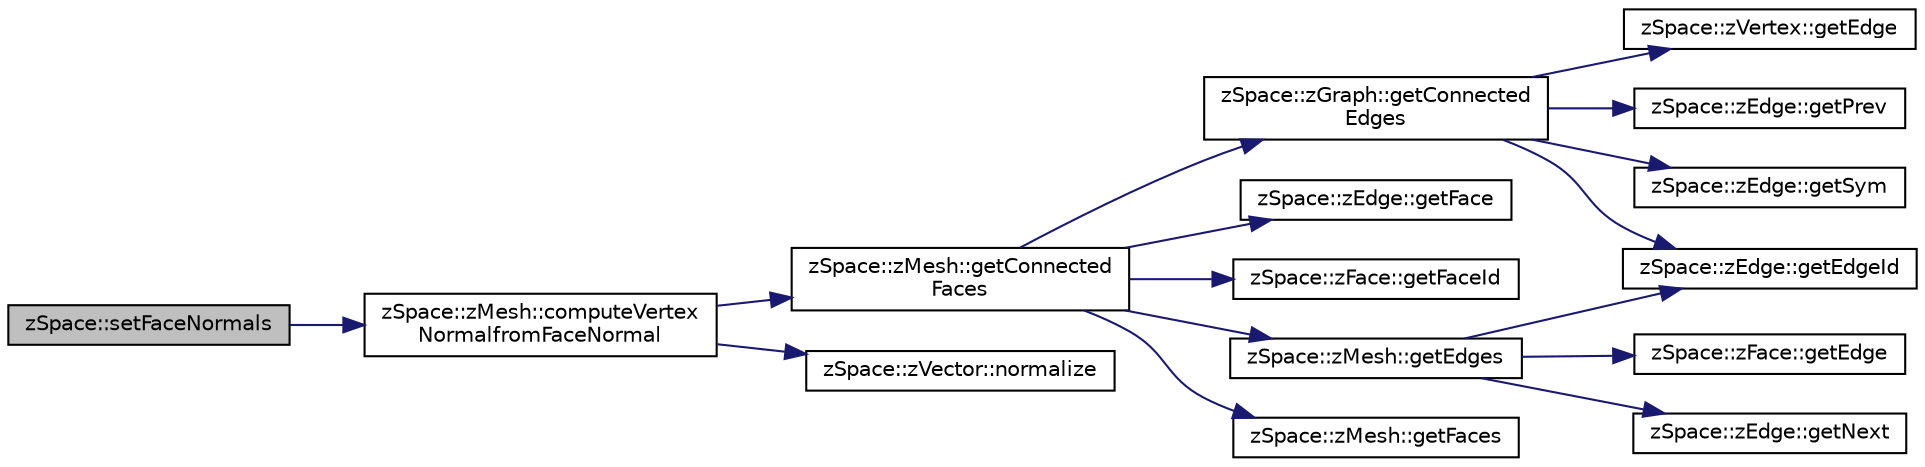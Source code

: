 digraph "zSpace::setFaceNormals"
{
  edge [fontname="Helvetica",fontsize="10",labelfontname="Helvetica",labelfontsize="10"];
  node [fontname="Helvetica",fontsize="10",shape=record];
  rankdir="LR";
  Node143 [label="zSpace::setFaceNormals",height=0.2,width=0.4,color="black", fillcolor="grey75", style="filled", fontcolor="black"];
  Node143 -> Node144 [color="midnightblue",fontsize="10",style="solid",fontname="Helvetica"];
  Node144 [label="zSpace::zMesh::computeVertex\lNormalfromFaceNormal",height=0.2,width=0.4,color="black", fillcolor="white", style="filled",URL="$classz_space_1_1z_mesh.html#ac27b3838590a838a11243e4fd6ad0b6d",tooltip="This method computes the vertex normals based on the face normals. "];
  Node144 -> Node145 [color="midnightblue",fontsize="10",style="solid",fontname="Helvetica"];
  Node145 [label="zSpace::zMesh::getConnected\lFaces",height=0.2,width=0.4,color="black", fillcolor="white", style="filled",URL="$classz_space_1_1z_mesh.html#af37006a17bd4e6945860281a4cbef861",tooltip="This method gets the faces connected to input zVertex or zFace. "];
  Node145 -> Node146 [color="midnightblue",fontsize="10",style="solid",fontname="Helvetica"];
  Node146 [label="zSpace::zGraph::getConnected\lEdges",height=0.2,width=0.4,color="black", fillcolor="white", style="filled",URL="$classz_space_1_1z_graph.html#ab623e9a3bfc70e1f140b911cb0645bd2",tooltip="This method gets the edges connected to input zVertex or zEdge. "];
  Node146 -> Node147 [color="midnightblue",fontsize="10",style="solid",fontname="Helvetica"];
  Node147 [label="zSpace::zVertex::getEdge",height=0.2,width=0.4,color="black", fillcolor="white", style="filled",URL="$classz_space_1_1z_vertex.html#a7d187864963f642666b8c3bcfecee6e9",tooltip="This method returns the associated edge of current zVertex. "];
  Node146 -> Node148 [color="midnightblue",fontsize="10",style="solid",fontname="Helvetica"];
  Node148 [label="zSpace::zEdge::getEdgeId",height=0.2,width=0.4,color="black", fillcolor="white", style="filled",URL="$classz_space_1_1z_edge.html#acd6947ccba055fa6c31d6d386fe68e12",tooltip="This method returns the edgeId of current zEdge. "];
  Node146 -> Node149 [color="midnightblue",fontsize="10",style="solid",fontname="Helvetica"];
  Node149 [label="zSpace::zEdge::getPrev",height=0.2,width=0.4,color="black", fillcolor="white", style="filled",URL="$classz_space_1_1z_edge.html#a01d9d153f7c5ec381474e815384f7d30",tooltip="This method returns the previous edge of current zEdge. "];
  Node146 -> Node150 [color="midnightblue",fontsize="10",style="solid",fontname="Helvetica"];
  Node150 [label="zSpace::zEdge::getSym",height=0.2,width=0.4,color="black", fillcolor="white", style="filled",URL="$classz_space_1_1z_edge.html#a461679ac74cc371ad32e94092848f536",tooltip="This method returns the symmetry edge of current zEdge. "];
  Node145 -> Node151 [color="midnightblue",fontsize="10",style="solid",fontname="Helvetica"];
  Node151 [label="zSpace::zEdge::getFace",height=0.2,width=0.4,color="black", fillcolor="white", style="filled",URL="$classz_space_1_1z_edge.html#a5646e5bc6a828a39ea287c3c78cfefc9",tooltip="This method returns the face pointed to by the current zEdge. "];
  Node145 -> Node152 [color="midnightblue",fontsize="10",style="solid",fontname="Helvetica"];
  Node152 [label="zSpace::zFace::getFaceId",height=0.2,width=0.4,color="black", fillcolor="white", style="filled",URL="$classz_space_1_1z_face.html#a117849660e4f7f800a8562a61964c8e9",tooltip="This method returns the faceId of current zFace. "];
  Node145 -> Node153 [color="midnightblue",fontsize="10",style="solid",fontname="Helvetica"];
  Node153 [label="zSpace::zMesh::getEdges",height=0.2,width=0.4,color="black", fillcolor="white", style="filled",URL="$classz_space_1_1z_mesh.html#aa705d823873a948a1b62723f24a921b2",tooltip="This method gets the edges of a zFace. "];
  Node153 -> Node154 [color="midnightblue",fontsize="10",style="solid",fontname="Helvetica"];
  Node154 [label="zSpace::zFace::getEdge",height=0.2,width=0.4,color="black", fillcolor="white", style="filled",URL="$classz_space_1_1z_face.html#a69a14a515b179226aad1cbc3d7663163",tooltip="This method returns the associated edge of current zFace. "];
  Node153 -> Node148 [color="midnightblue",fontsize="10",style="solid",fontname="Helvetica"];
  Node153 -> Node155 [color="midnightblue",fontsize="10",style="solid",fontname="Helvetica"];
  Node155 [label="zSpace::zEdge::getNext",height=0.2,width=0.4,color="black", fillcolor="white", style="filled",URL="$classz_space_1_1z_edge.html#a3bce594c06fc4450ce8af3c0b98e2ae3",tooltip="This method returns the next edge of current zEdge. "];
  Node145 -> Node156 [color="midnightblue",fontsize="10",style="solid",fontname="Helvetica"];
  Node156 [label="zSpace::zMesh::getFaces",height=0.2,width=0.4,color="black", fillcolor="white", style="filled",URL="$classz_space_1_1z_mesh.html#a54de57657a7d157447b019fab56e2765",tooltip="This method gets the faces attached to input zEdge. "];
  Node144 -> Node157 [color="midnightblue",fontsize="10",style="solid",fontname="Helvetica"];
  Node157 [label="zSpace::zVector::normalize",height=0.2,width=0.4,color="black", fillcolor="white", style="filled",URL="$classz_space_1_1z_vector.html#a27d075d5055bb92ddfe63fae4010339b",tooltip="This method normalizes the vector to unit length. "];
}
